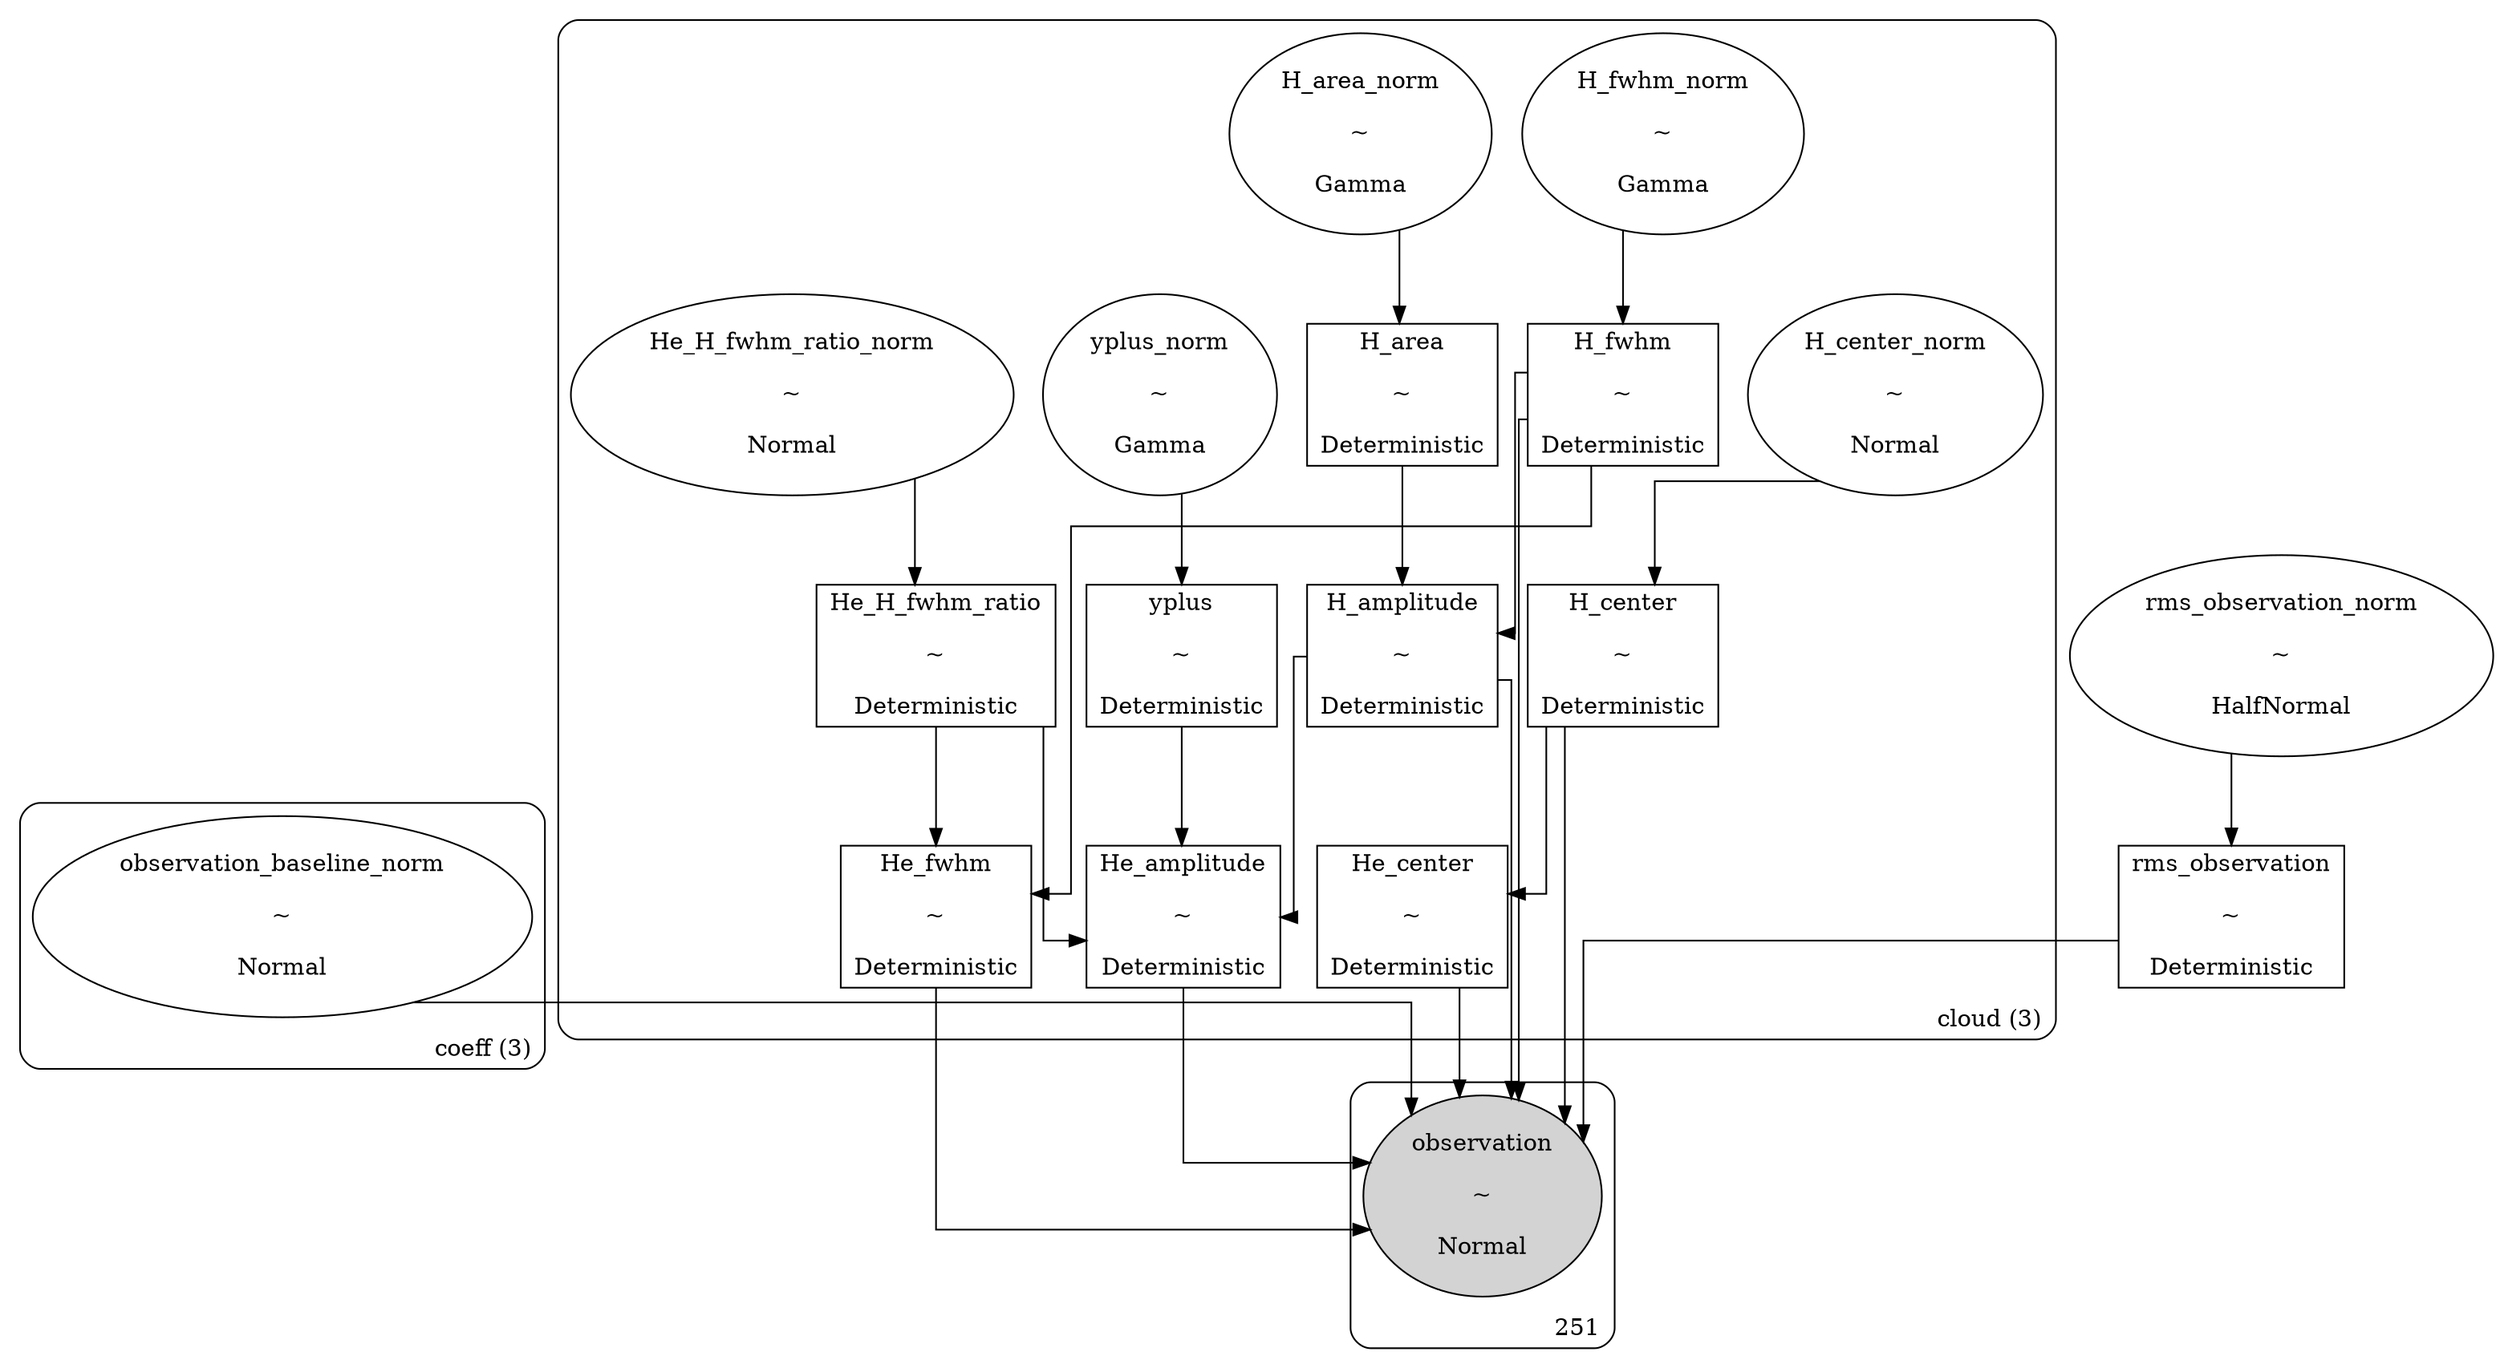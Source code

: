 digraph {

	graph [newrank=false,

		rankdir=TB,

		splines=ortho

	];

	subgraph "clustercoeff (3)" {

		graph [label="coeff (3)",

			labeljust=r,

			labelloc=b,

			style=rounded

		];

		observation_baseline_norm	[label="observation_baseline_norm

~

Normal",

			shape=ellipse];

	}

	subgraph "clustercloud (3)" {

		graph [label="cloud (3)",

			labeljust=r,

			labelloc=b,

			style=rounded

		];

		H_fwhm	[label="H_fwhm

~

Deterministic",

			shape=box];

		He_amplitude	[label="He_amplitude

~

Deterministic",

			shape=box];

		He_H_fwhm_ratio	[label="He_H_fwhm_ratio

~

Deterministic",

			shape=box];

		H_center	[label="H_center

~

Deterministic",

			shape=box];

		yplus	[label="yplus

~

Deterministic",

			shape=box];

		H_area	[label="H_area

~

Deterministic",

			shape=box];

		He_H_fwhm_ratio_norm	[label="He_H_fwhm_ratio_norm

~

Normal",

			shape=ellipse];

		yplus_norm	[label="yplus_norm

~

Gamma",

			shape=ellipse];

		H_amplitude	[label="H_amplitude

~

Deterministic",

			shape=box];

		H_fwhm_norm	[label="H_fwhm_norm

~

Gamma",

			shape=ellipse];

		H_area_norm	[label="H_area_norm

~

Gamma",

			shape=ellipse];

		H_center_norm	[label="H_center_norm

~

Normal",

			shape=ellipse];

		He_fwhm	[label="He_fwhm

~

Deterministic",

			shape=box];

		He_center	[label="He_center

~

Deterministic",

			shape=box];

	}

	subgraph cluster251 {

		graph [label=251,

			labeljust=r,

			labelloc=b,

			style=rounded

		];

		observation	[label="observation

~

Normal",

			shape=ellipse,

			style=filled];

	}

	observation_baseline_norm -> observation	[minlen=1];

	H_fwhm -> H_amplitude;

	H_fwhm -> He_fwhm;

	H_fwhm -> observation;

	He_amplitude -> observation;

	He_H_fwhm_ratio -> He_amplitude;

	He_H_fwhm_ratio -> He_fwhm;

	H_center -> He_center;

	H_center -> observation;

	yplus -> He_amplitude;

	H_area -> H_amplitude;

	He_H_fwhm_ratio_norm -> He_H_fwhm_ratio	[minlen=1];

	yplus_norm -> yplus	[minlen=1];

	H_amplitude -> He_amplitude;

	H_amplitude -> observation;

	H_fwhm_norm -> H_fwhm	[minlen=1];

	H_area_norm -> H_area	[minlen=1];

	H_center_norm -> H_center	[minlen=1];

	He_fwhm -> observation;

	He_center -> observation;

	rms_observation_norm	[label="rms_observation_norm

~

HalfNormal",

		shape=ellipse];

	rms_observation	[label="rms_observation

~

Deterministic",

		shape=box];

	rms_observation_norm -> rms_observation	[minlen=1];

	rms_observation -> observation;

}
